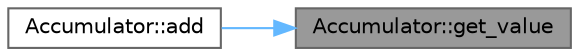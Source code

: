 digraph "Accumulator::get_value"
{
 // LATEX_PDF_SIZE
  bgcolor="transparent";
  edge [fontname=Helvetica,fontsize=10,labelfontname=Helvetica,labelfontsize=10];
  node [fontname=Helvetica,fontsize=10,shape=box,height=0.2,width=0.4];
  rankdir="RL";
  Node1 [label="Accumulator::get_value",height=0.2,width=0.4,color="gray40", fillcolor="grey60", style="filled", fontcolor="black",tooltip=" "];
  Node1 -> Node2 [dir="back",color="steelblue1",style="solid"];
  Node2 [label="Accumulator::add",height=0.2,width=0.4,color="grey40", fillcolor="white", style="filled",URL="$class_accumulator.html#a581b7d62a4a877f3fa1493ea9b1db61f",tooltip="add value to the accumulator"];
}
